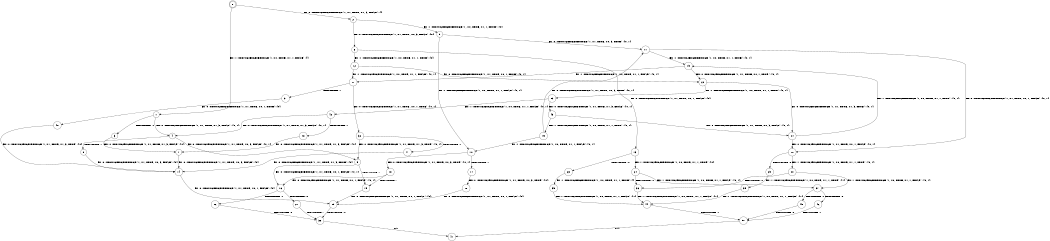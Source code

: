 digraph BCG {
size = "7, 10.5";
center = TRUE;
node [shape = circle];
0 [peripheries = 2];
0 -> 1 [label = "EX !1 !ATOMIC_EXCH_BRANCH (1, +0, TRUE, +1, 1, FALSE) !{}"];
0 -> 2 [label = "EX !0 !ATOMIC_EXCH_BRANCH (1, +1, TRUE, +1, 3, FALSE) !{}"];
1 -> 3 [label = "TERMINATE !1"];
1 -> 4 [label = "EX !0 !ATOMIC_EXCH_BRANCH (1, +1, TRUE, +1, 3, FALSE) !{0, 1}"];
2 -> 5 [label = "EX !1 !ATOMIC_EXCH_BRANCH (1, +0, TRUE, +1, 1, TRUE) !{0}"];
2 -> 6 [label = "EX !0 !ATOMIC_EXCH_BRANCH (1, +1, TRUE, +0, 3, FALSE) !{0}"];
3 -> 7 [label = "EX !0 !ATOMIC_EXCH_BRANCH (1, +1, TRUE, +1, 3, FALSE) !{0}"];
4 -> 8 [label = "TERMINATE !1"];
4 -> 9 [label = "EX !0 !ATOMIC_EXCH_BRANCH (1, +1, TRUE, +0, 3, FALSE) !{0, 1}"];
5 -> 10 [label = "EX !1 !ATOMIC_EXCH_BRANCH (1, +0, TRUE, +1, 1, FALSE) !{0, 1}"];
5 -> 11 [label = "EX !0 !ATOMIC_EXCH_BRANCH (1, +1, TRUE, +0, 3, TRUE) !{0, 1}"];
6 -> 12 [label = "EX !1 !ATOMIC_EXCH_BRANCH (1, +0, TRUE, +1, 1, TRUE) !{0}"];
6 -> 13 [label = "EX !0 !ATOMIC_EXCH_BRANCH (1, +1, TRUE, +0, 1, FALSE) !{0}"];
7 -> 14 [label = "EX !0 !ATOMIC_EXCH_BRANCH (1, +1, TRUE, +0, 3, FALSE) !{0}"];
8 -> 14 [label = "EX !0 !ATOMIC_EXCH_BRANCH (1, +1, TRUE, +0, 3, FALSE) !{0}"];
9 -> 15 [label = "TERMINATE !1"];
9 -> 16 [label = "EX !0 !ATOMIC_EXCH_BRANCH (1, +1, TRUE, +0, 1, FALSE) !{0, 1}"];
10 -> 17 [label = "TERMINATE !1"];
10 -> 18 [label = "EX !0 !ATOMIC_EXCH_BRANCH (1, +1, TRUE, +0, 3, TRUE) !{0, 1}"];
11 -> 19 [label = "EX !1 !ATOMIC_EXCH_BRANCH (1, +0, TRUE, +1, 1, TRUE) !{0, 1}"];
11 -> 20 [label = "EX !0 !ATOMIC_EXCH_BRANCH (1, +1, TRUE, +0, 1, FALSE) !{0, 1}"];
12 -> 21 [label = "EX !1 !ATOMIC_EXCH_BRANCH (1, +0, TRUE, +1, 1, FALSE) !{0, 1}"];
12 -> 22 [label = "EX !0 !ATOMIC_EXCH_BRANCH (1, +1, TRUE, +0, 1, TRUE) !{0, 1}"];
13 -> 23 [label = "TERMINATE !0"];
13 -> 24 [label = "EX !1 !ATOMIC_EXCH_BRANCH (1, +0, TRUE, +1, 1, TRUE) !{0}"];
14 -> 25 [label = "EX !0 !ATOMIC_EXCH_BRANCH (1, +1, TRUE, +0, 1, FALSE) !{0}"];
15 -> 25 [label = "EX !0 !ATOMIC_EXCH_BRANCH (1, +1, TRUE, +0, 1, FALSE) !{0}"];
16 -> 26 [label = "TERMINATE !1"];
16 -> 27 [label = "TERMINATE !0"];
17 -> 28 [label = "EX !0 !ATOMIC_EXCH_BRANCH (1, +1, TRUE, +0, 3, TRUE) !{0}"];
18 -> 15 [label = "TERMINATE !1"];
18 -> 16 [label = "EX !0 !ATOMIC_EXCH_BRANCH (1, +1, TRUE, +0, 1, FALSE) !{0, 1}"];
19 -> 21 [label = "EX !1 !ATOMIC_EXCH_BRANCH (1, +0, TRUE, +1, 1, FALSE) !{0, 1}"];
19 -> 22 [label = "EX !0 !ATOMIC_EXCH_BRANCH (1, +1, TRUE, +0, 1, TRUE) !{0, 1}"];
20 -> 29 [label = "TERMINATE !0"];
20 -> 30 [label = "EX !1 !ATOMIC_EXCH_BRANCH (1, +0, TRUE, +1, 1, TRUE) !{0, 1}"];
21 -> 31 [label = "TERMINATE !1"];
21 -> 32 [label = "EX !0 !ATOMIC_EXCH_BRANCH (1, +1, TRUE, +0, 1, TRUE) !{0, 1}"];
22 -> 33 [label = "EX !1 !ATOMIC_EXCH_BRANCH (1, +0, TRUE, +1, 1, TRUE) !{0, 1}"];
22 -> 34 [label = "EX !0 !ATOMIC_EXCH_BRANCH (1, +1, TRUE, +1, 3, TRUE) !{0, 1}"];
23 -> 35 [label = "EX !1 !ATOMIC_EXCH_BRANCH (1, +0, TRUE, +1, 1, TRUE) !{}"];
24 -> 36 [label = "TERMINATE !0"];
24 -> 37 [label = "EX !1 !ATOMIC_EXCH_BRANCH (1, +0, TRUE, +1, 1, FALSE) !{0, 1}"];
25 -> 38 [label = "TERMINATE !0"];
26 -> 38 [label = "TERMINATE !0"];
27 -> 38 [label = "TERMINATE !1"];
28 -> 25 [label = "EX !0 !ATOMIC_EXCH_BRANCH (1, +1, TRUE, +0, 1, FALSE) !{0}"];
29 -> 39 [label = "EX !1 !ATOMIC_EXCH_BRANCH (1, +0, TRUE, +1, 1, TRUE) !{1}"];
30 -> 36 [label = "TERMINATE !0"];
30 -> 37 [label = "EX !1 !ATOMIC_EXCH_BRANCH (1, +0, TRUE, +1, 1, FALSE) !{0, 1}"];
31 -> 40 [label = "EX !0 !ATOMIC_EXCH_BRANCH (1, +1, TRUE, +0, 1, TRUE) !{0}"];
32 -> 41 [label = "TERMINATE !1"];
32 -> 9 [label = "EX !0 !ATOMIC_EXCH_BRANCH (1, +1, TRUE, +1, 3, TRUE) !{0, 1}"];
33 -> 42 [label = "EX !1 !ATOMIC_EXCH_BRANCH (1, +0, TRUE, +1, 1, FALSE) !{0, 1}"];
33 -> 43 [label = "EX !0 !ATOMIC_EXCH_BRANCH (1, +1, TRUE, +1, 3, FALSE) !{0, 1}"];
34 -> 19 [label = "EX !1 !ATOMIC_EXCH_BRANCH (1, +0, TRUE, +1, 1, TRUE) !{0, 1}"];
34 -> 20 [label = "EX !0 !ATOMIC_EXCH_BRANCH (1, +1, TRUE, +0, 1, FALSE) !{0, 1}"];
35 -> 44 [label = "EX !1 !ATOMIC_EXCH_BRANCH (1, +0, TRUE, +1, 1, FALSE) !{1}"];
36 -> 44 [label = "EX !1 !ATOMIC_EXCH_BRANCH (1, +0, TRUE, +1, 1, FALSE) !{1}"];
37 -> 45 [label = "TERMINATE !1"];
37 -> 46 [label = "TERMINATE !0"];
38 -> 47 [label = "exit"];
39 -> 44 [label = "EX !1 !ATOMIC_EXCH_BRANCH (1, +0, TRUE, +1, 1, FALSE) !{1}"];
40 -> 14 [label = "EX !0 !ATOMIC_EXCH_BRANCH (1, +1, TRUE, +1, 3, TRUE) !{0}"];
41 -> 14 [label = "EX !0 !ATOMIC_EXCH_BRANCH (1, +1, TRUE, +1, 3, TRUE) !{0}"];
42 -> 48 [label = "TERMINATE !1"];
42 -> 4 [label = "EX !0 !ATOMIC_EXCH_BRANCH (1, +1, TRUE, +1, 3, FALSE) !{0, 1}"];
43 -> 49 [label = "EX !1 !ATOMIC_EXCH_BRANCH (1, +0, TRUE, +1, 1, TRUE) !{0, 1}"];
43 -> 34 [label = "EX !0 !ATOMIC_EXCH_BRANCH (1, +1, TRUE, +0, 3, FALSE) !{0, 1}"];
44 -> 50 [label = "TERMINATE !1"];
45 -> 50 [label = "TERMINATE !0"];
46 -> 50 [label = "TERMINATE !1"];
48 -> 7 [label = "EX !0 !ATOMIC_EXCH_BRANCH (1, +1, TRUE, +1, 3, FALSE) !{0}"];
49 -> 10 [label = "EX !1 !ATOMIC_EXCH_BRANCH (1, +0, TRUE, +1, 1, FALSE) !{0, 1}"];
49 -> 11 [label = "EX !0 !ATOMIC_EXCH_BRANCH (1, +1, TRUE, +0, 3, TRUE) !{0, 1}"];
50 -> 47 [label = "exit"];
}
